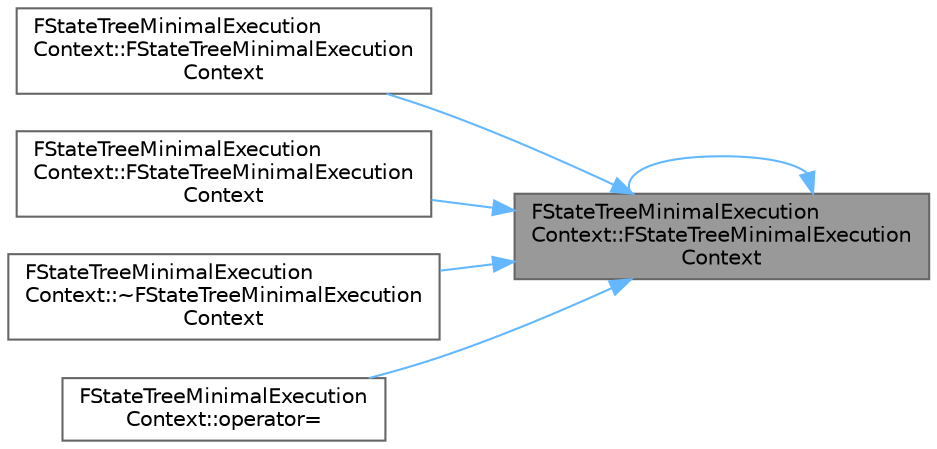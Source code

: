 digraph "FStateTreeMinimalExecutionContext::FStateTreeMinimalExecutionContext"
{
 // INTERACTIVE_SVG=YES
 // LATEX_PDF_SIZE
  bgcolor="transparent";
  edge [fontname=Helvetica,fontsize=10,labelfontname=Helvetica,labelfontsize=10];
  node [fontname=Helvetica,fontsize=10,shape=box,height=0.2,width=0.4];
  rankdir="RL";
  Node1 [id="Node000001",label="FStateTreeMinimalExecution\lContext::FStateTreeMinimalExecution\lContext",height=0.2,width=0.4,color="gray40", fillcolor="grey60", style="filled", fontcolor="black",tooltip=" "];
  Node1 -> Node2 [id="edge1_Node000001_Node000002",dir="back",color="steelblue1",style="solid",tooltip=" "];
  Node2 [id="Node000002",label="FStateTreeMinimalExecution\lContext::FStateTreeMinimalExecution\lContext",height=0.2,width=0.4,color="grey40", fillcolor="white", style="filled",URL="$d3/d59/structFStateTreeMinimalExecutionContext.html#aa8120fdc5fba3b2fc5dbd5ac5f54425b",tooltip=" "];
  Node1 -> Node1 [id="edge2_Node000001_Node000001",dir="back",color="steelblue1",style="solid",tooltip=" "];
  Node1 -> Node3 [id="edge3_Node000001_Node000003",dir="back",color="steelblue1",style="solid",tooltip=" "];
  Node3 [id="Node000003",label="FStateTreeMinimalExecution\lContext::FStateTreeMinimalExecution\lContext",height=0.2,width=0.4,color="grey40", fillcolor="white", style="filled",URL="$d3/d59/structFStateTreeMinimalExecutionContext.html#a6ab309d306f202bb0dee5f2acdd25fdc",tooltip=" "];
  Node1 -> Node4 [id="edge4_Node000001_Node000004",dir="back",color="steelblue1",style="solid",tooltip=" "];
  Node4 [id="Node000004",label="FStateTreeMinimalExecution\lContext::~FStateTreeMinimalExecution\lContext",height=0.2,width=0.4,color="grey40", fillcolor="white", style="filled",URL="$d3/d59/structFStateTreeMinimalExecutionContext.html#a26c348d3f74e3fca3948005d5e7437b8",tooltip=" "];
  Node1 -> Node5 [id="edge5_Node000001_Node000005",dir="back",color="steelblue1",style="solid",tooltip=" "];
  Node5 [id="Node000005",label="FStateTreeMinimalExecution\lContext::operator=",height=0.2,width=0.4,color="grey40", fillcolor="white", style="filled",URL="$d3/d59/structFStateTreeMinimalExecutionContext.html#a57463789c51dcc99929a8f185def00ca",tooltip=" "];
}
